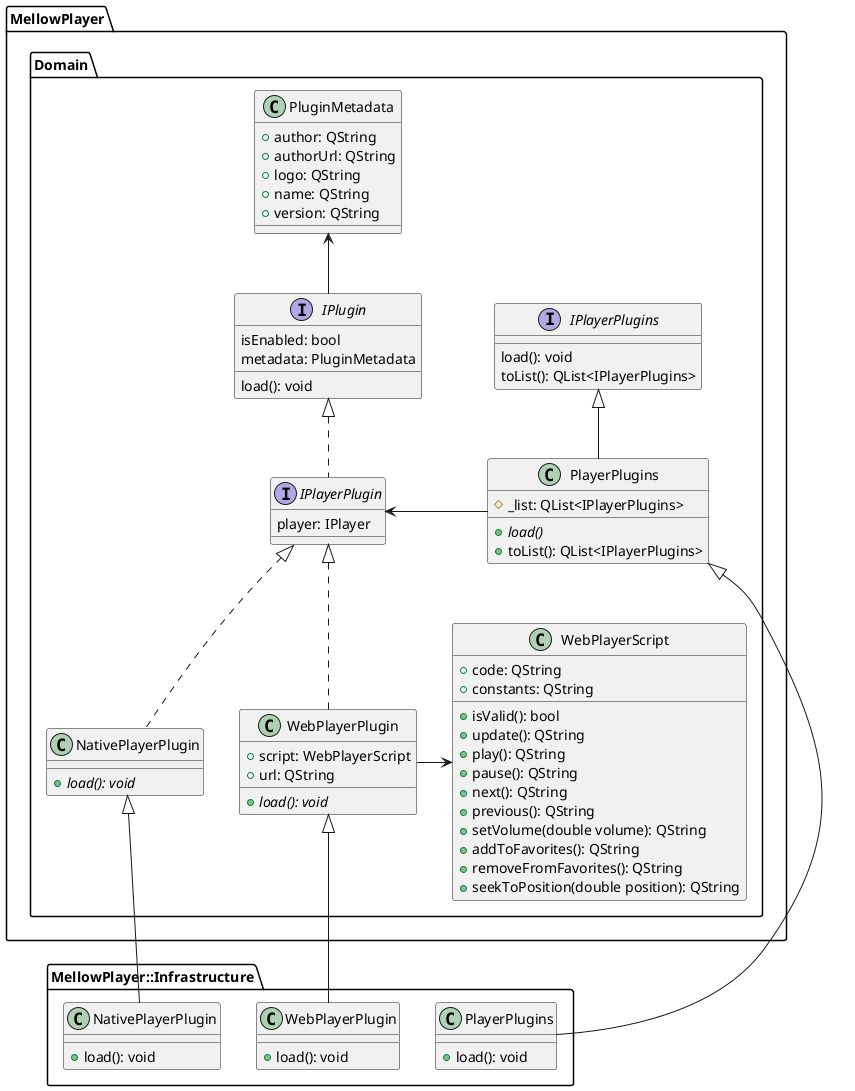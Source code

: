 @startuml

namespace MellowPlayer.Domain {
    interface IPlayerPlugins {
        load(): void
        toList(): QList<IPlayerPlugins>
    }

    class PlayerPlugins {
        # _list: QList<IPlayerPlugins>
        + {abstract} load()
        + toList(): QList<IPlayerPlugins>
    }
    IPlayerPlugins <|-- PlayerPlugins
    PlayerPlugins -> IPlayerPlugin

    class PluginMetadata {
        + author: QString
        + authorUrl: QString
        + logo: QString
        + name: QString
        + version: QString
    }

    interface IPlugin {
        isEnabled: bool
        metadata: PluginMetadata
        load(): void
    }
    IPlugin -up-> PluginMetadata

    interface IPlayerPlugin {
        player: IPlayer
    }
    IPlugin <|.. IPlayerPlugin

    class WebPlayerPlugin {
        + {abstract} load(): void
        + script: WebPlayerScript
        + url: QString

    }
    IPlayerPlugin <|.. WebPlayerPlugin

    class WebPlayerScript {
        + code: QString
        + constants: QString
        + isValid(): bool
        + update(): QString
        + play(): QString
        + pause(): QString
        + next(): QString
        + previous(): QString
        + setVolume(double volume): QString
        + addToFavorites(): QString
        + removeFromFavorites(): QString
        + seekToPosition(double position): QString
    }
    WebPlayerPlugin -right-> WebPlayerScript

    class NativePlayerPlugin {
        + {abstract} load(): void
    }
    IPlayerPlugin <|.. NativePlayerPlugin
}

namespace MellowPlayer::Infrastructure {
    class PlayerPlugins {
        + load(): void
    }
    MellowPlayer.Domain.PlayerPlugins <|-- PlayerPlugins

    class WebPlayerPlugin {
        + load(): void
    }
    MellowPlayer.Domain.WebPlayerPlugin <|-- WebPlayerPlugin

    class NativePlayerPlugin {
        + load(): void
    }
    MellowPlayer.Domain.NativePlayerPlugin <|-- NativePlayerPlugin
}

@enduml
